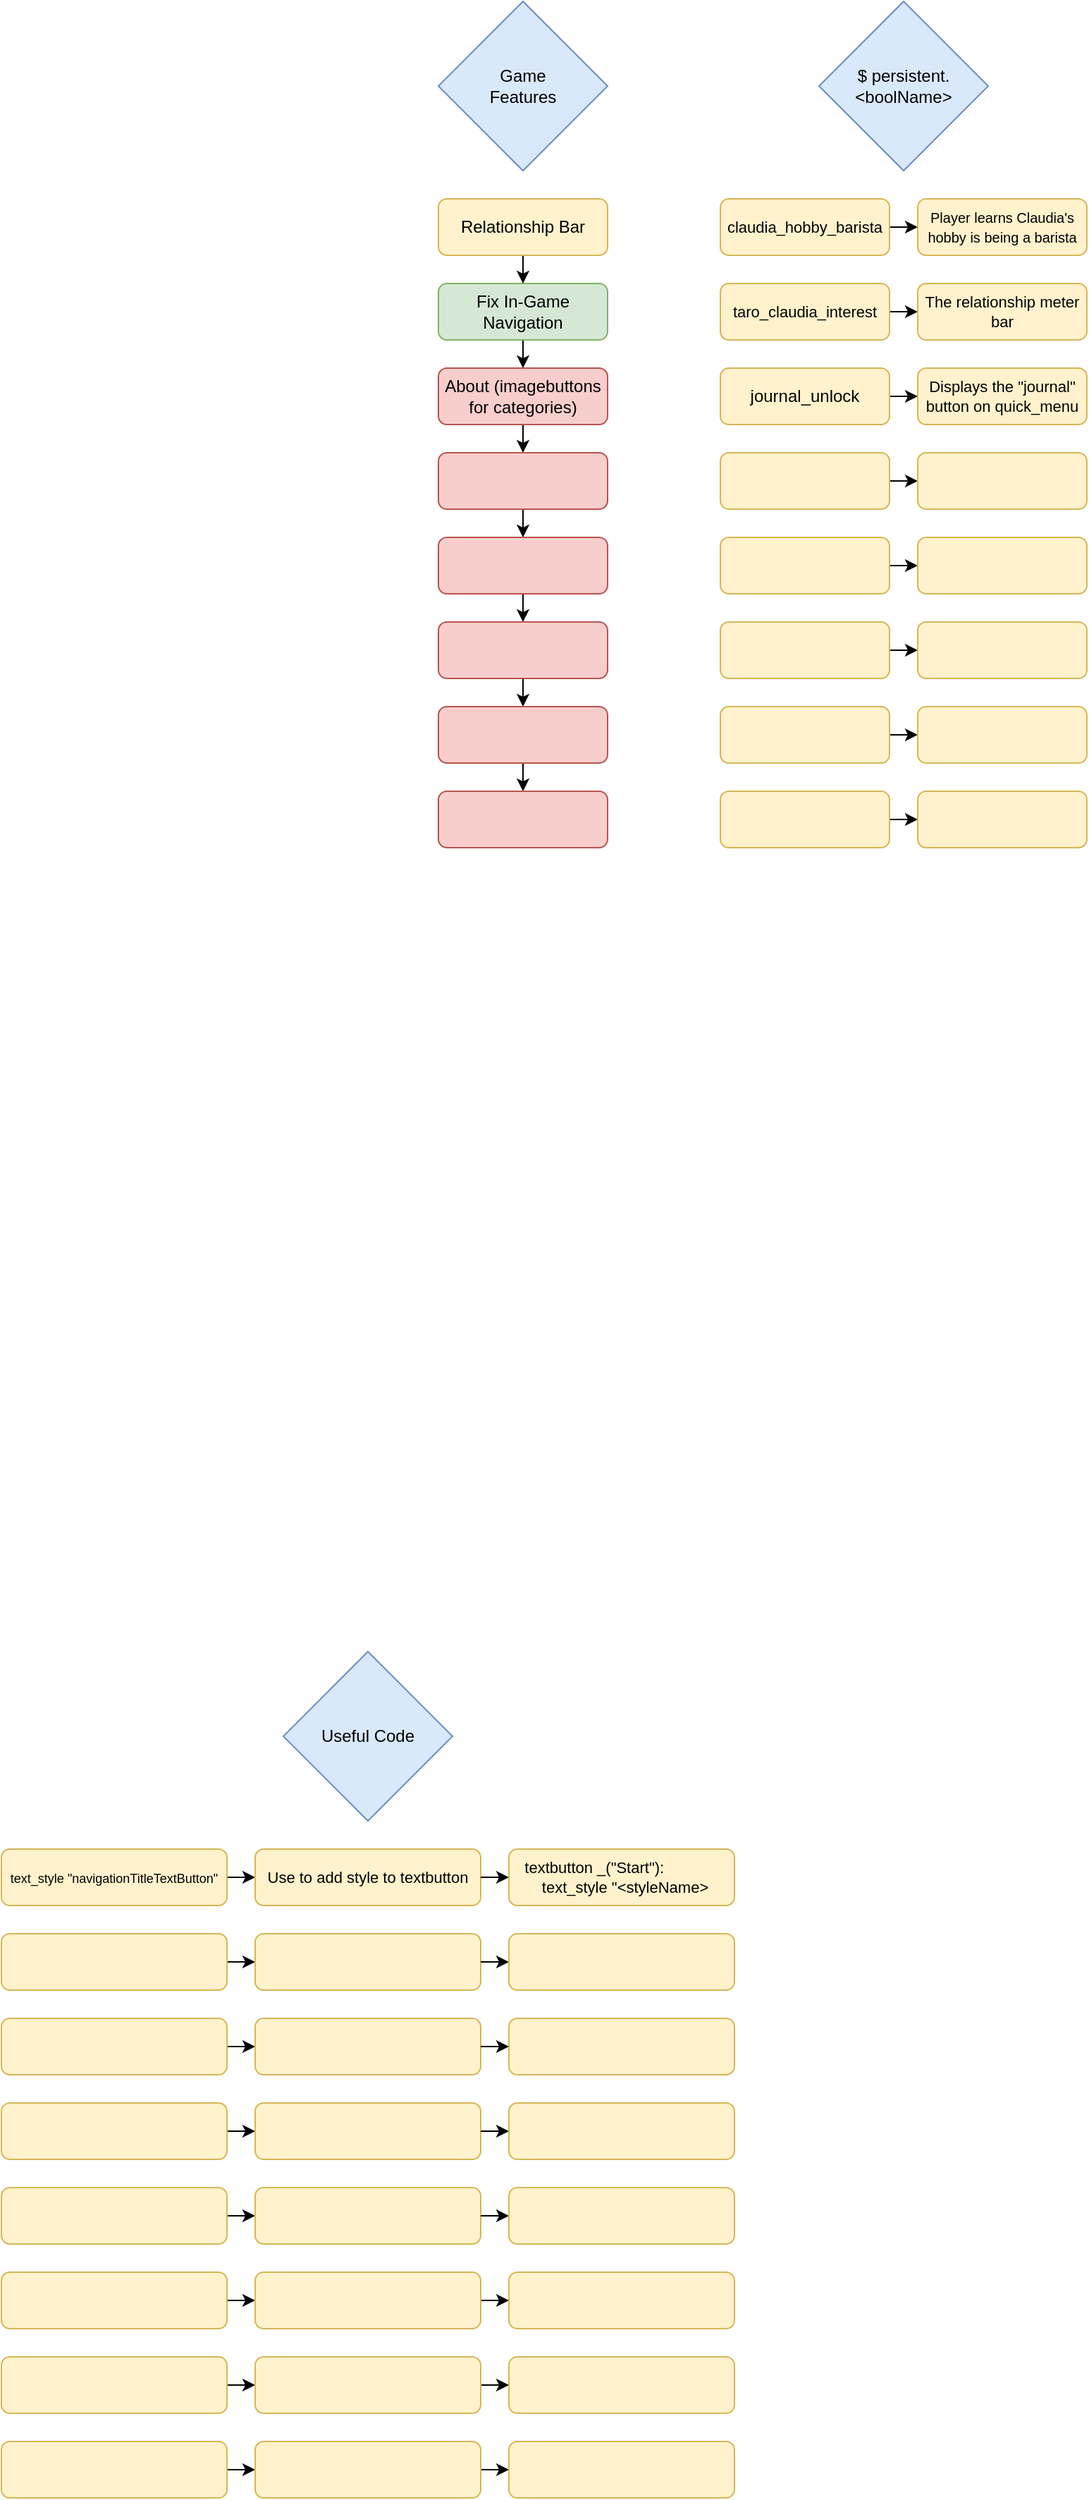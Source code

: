 <mxfile version="26.0.16">
  <diagram id="C5RBs43oDa-KdzZeNtuy" name="Page-1">
    <mxGraphModel dx="1292" dy="974" grid="1" gridSize="10" guides="1" tooltips="1" connect="1" arrows="1" fold="1" page="1" pageScale="1" pageWidth="827" pageHeight="1169" math="0" shadow="0">
      <root>
        <mxCell id="WIyWlLk6GJQsqaUBKTNV-0" />
        <mxCell id="WIyWlLk6GJQsqaUBKTNV-1" parent="WIyWlLk6GJQsqaUBKTNV-0" />
        <mxCell id="qPkh0qgwiF3IgRSEAGfw-17" value="Game&lt;br&gt;Features" style="rhombus;whiteSpace=wrap;html=1;fillColor=#dae8fc;strokeColor=#6c8ebf;" parent="WIyWlLk6GJQsqaUBKTNV-1" vertex="1">
          <mxGeometry x="330" y="20" width="120" height="120" as="geometry" />
        </mxCell>
        <mxCell id="qPkh0qgwiF3IgRSEAGfw-18" style="edgeStyle=orthogonalEdgeStyle;rounded=0;orthogonalLoop=1;jettySize=auto;html=1;exitX=0.5;exitY=1;exitDx=0;exitDy=0;entryX=0.5;entryY=0;entryDx=0;entryDy=0;" parent="WIyWlLk6GJQsqaUBKTNV-1" source="qPkh0qgwiF3IgRSEAGfw-19" target="qPkh0qgwiF3IgRSEAGfw-25" edge="1">
          <mxGeometry relative="1" as="geometry" />
        </mxCell>
        <mxCell id="qPkh0qgwiF3IgRSEAGfw-19" value="About (imagebuttons for categories)" style="rounded=1;whiteSpace=wrap;html=1;fontSize=12;glass=0;strokeWidth=1;shadow=0;fillColor=#f8cecc;strokeColor=#b85450;" parent="WIyWlLk6GJQsqaUBKTNV-1" vertex="1">
          <mxGeometry x="330" y="280" width="120" height="40" as="geometry" />
        </mxCell>
        <mxCell id="qPkh0qgwiF3IgRSEAGfw-20" style="edgeStyle=orthogonalEdgeStyle;rounded=0;orthogonalLoop=1;jettySize=auto;html=1;exitX=0.5;exitY=1;exitDx=0;exitDy=0;entryX=0.5;entryY=0;entryDx=0;entryDy=0;" parent="WIyWlLk6GJQsqaUBKTNV-1" source="qPkh0qgwiF3IgRSEAGfw-21" target="qPkh0qgwiF3IgRSEAGfw-19" edge="1">
          <mxGeometry relative="1" as="geometry" />
        </mxCell>
        <mxCell id="qPkh0qgwiF3IgRSEAGfw-21" value="Fix In-Game Navigation" style="rounded=1;whiteSpace=wrap;html=1;fontSize=12;glass=0;strokeWidth=1;shadow=0;fillColor=#d5e8d4;strokeColor=#82b366;" parent="WIyWlLk6GJQsqaUBKTNV-1" vertex="1">
          <mxGeometry x="330" y="220" width="120" height="40" as="geometry" />
        </mxCell>
        <mxCell id="qPkh0qgwiF3IgRSEAGfw-22" style="edgeStyle=orthogonalEdgeStyle;rounded=0;orthogonalLoop=1;jettySize=auto;html=1;exitX=0.5;exitY=1;exitDx=0;exitDy=0;entryX=0.5;entryY=0;entryDx=0;entryDy=0;" parent="WIyWlLk6GJQsqaUBKTNV-1" source="qPkh0qgwiF3IgRSEAGfw-23" target="qPkh0qgwiF3IgRSEAGfw-21" edge="1">
          <mxGeometry relative="1" as="geometry" />
        </mxCell>
        <mxCell id="qPkh0qgwiF3IgRSEAGfw-23" value="Relationship Bar" style="rounded=1;whiteSpace=wrap;html=1;fontSize=12;glass=0;strokeWidth=1;shadow=0;fillColor=#fff2cc;strokeColor=#d6b656;" parent="WIyWlLk6GJQsqaUBKTNV-1" vertex="1">
          <mxGeometry x="330" y="160" width="120" height="40" as="geometry" />
        </mxCell>
        <mxCell id="qPkh0qgwiF3IgRSEAGfw-24" style="edgeStyle=orthogonalEdgeStyle;rounded=0;orthogonalLoop=1;jettySize=auto;html=1;exitX=0.5;exitY=1;exitDx=0;exitDy=0;entryX=0.5;entryY=0;entryDx=0;entryDy=0;" parent="WIyWlLk6GJQsqaUBKTNV-1" source="qPkh0qgwiF3IgRSEAGfw-25" target="qPkh0qgwiF3IgRSEAGfw-27" edge="1">
          <mxGeometry relative="1" as="geometry" />
        </mxCell>
        <mxCell id="qPkh0qgwiF3IgRSEAGfw-25" value="" style="rounded=1;whiteSpace=wrap;html=1;fontSize=12;glass=0;strokeWidth=1;shadow=0;fillColor=#f8cecc;strokeColor=#b85450;" parent="WIyWlLk6GJQsqaUBKTNV-1" vertex="1">
          <mxGeometry x="330" y="340" width="120" height="40" as="geometry" />
        </mxCell>
        <mxCell id="qPkh0qgwiF3IgRSEAGfw-26" style="edgeStyle=orthogonalEdgeStyle;rounded=0;orthogonalLoop=1;jettySize=auto;html=1;exitX=0.5;exitY=1;exitDx=0;exitDy=0;entryX=0.5;entryY=0;entryDx=0;entryDy=0;" parent="WIyWlLk6GJQsqaUBKTNV-1" source="qPkh0qgwiF3IgRSEAGfw-27" target="qPkh0qgwiF3IgRSEAGfw-29" edge="1">
          <mxGeometry relative="1" as="geometry" />
        </mxCell>
        <mxCell id="qPkh0qgwiF3IgRSEAGfw-27" value="" style="rounded=1;whiteSpace=wrap;html=1;fontSize=12;glass=0;strokeWidth=1;shadow=0;fillColor=#f8cecc;strokeColor=#b85450;" parent="WIyWlLk6GJQsqaUBKTNV-1" vertex="1">
          <mxGeometry x="330" y="400" width="120" height="40" as="geometry" />
        </mxCell>
        <mxCell id="qPkh0qgwiF3IgRSEAGfw-28" style="edgeStyle=orthogonalEdgeStyle;rounded=0;orthogonalLoop=1;jettySize=auto;html=1;exitX=0.5;exitY=1;exitDx=0;exitDy=0;entryX=0.5;entryY=0;entryDx=0;entryDy=0;" parent="WIyWlLk6GJQsqaUBKTNV-1" source="qPkh0qgwiF3IgRSEAGfw-29" target="qPkh0qgwiF3IgRSEAGfw-31" edge="1">
          <mxGeometry relative="1" as="geometry" />
        </mxCell>
        <mxCell id="qPkh0qgwiF3IgRSEAGfw-29" value="" style="rounded=1;whiteSpace=wrap;html=1;fontSize=12;glass=0;strokeWidth=1;shadow=0;fillColor=#f8cecc;strokeColor=#b85450;" parent="WIyWlLk6GJQsqaUBKTNV-1" vertex="1">
          <mxGeometry x="330" y="460" width="120" height="40" as="geometry" />
        </mxCell>
        <mxCell id="qPkh0qgwiF3IgRSEAGfw-30" style="edgeStyle=orthogonalEdgeStyle;rounded=0;orthogonalLoop=1;jettySize=auto;html=1;exitX=0.5;exitY=1;exitDx=0;exitDy=0;entryX=0.5;entryY=0;entryDx=0;entryDy=0;" parent="WIyWlLk6GJQsqaUBKTNV-1" source="qPkh0qgwiF3IgRSEAGfw-31" target="qPkh0qgwiF3IgRSEAGfw-32" edge="1">
          <mxGeometry relative="1" as="geometry" />
        </mxCell>
        <mxCell id="qPkh0qgwiF3IgRSEAGfw-31" value="" style="rounded=1;whiteSpace=wrap;html=1;fontSize=12;glass=0;strokeWidth=1;shadow=0;fillColor=#f8cecc;strokeColor=#b85450;" parent="WIyWlLk6GJQsqaUBKTNV-1" vertex="1">
          <mxGeometry x="330" y="520" width="120" height="40" as="geometry" />
        </mxCell>
        <mxCell id="qPkh0qgwiF3IgRSEAGfw-32" value="" style="rounded=1;whiteSpace=wrap;html=1;fontSize=12;glass=0;strokeWidth=1;shadow=0;fillColor=#f8cecc;strokeColor=#b85450;" parent="WIyWlLk6GJQsqaUBKTNV-1" vertex="1">
          <mxGeometry x="330" y="580" width="120" height="40" as="geometry" />
        </mxCell>
        <mxCell id="qPkh0qgwiF3IgRSEAGfw-35" value="$ persistent.&amp;lt;boolName&amp;gt;" style="rhombus;whiteSpace=wrap;html=1;fillColor=#dae8fc;strokeColor=#6c8ebf;" parent="WIyWlLk6GJQsqaUBKTNV-1" vertex="1">
          <mxGeometry x="600" y="20" width="120" height="120" as="geometry" />
        </mxCell>
        <mxCell id="qPkh0qgwiF3IgRSEAGfw-68" style="edgeStyle=orthogonalEdgeStyle;rounded=0;orthogonalLoop=1;jettySize=auto;html=1;exitX=1;exitY=0.5;exitDx=0;exitDy=0;" parent="WIyWlLk6GJQsqaUBKTNV-1" source="qPkh0qgwiF3IgRSEAGfw-37" target="qPkh0qgwiF3IgRSEAGfw-52" edge="1">
          <mxGeometry relative="1" as="geometry" />
        </mxCell>
        <mxCell id="qPkh0qgwiF3IgRSEAGfw-37" value="journal_unlock" style="rounded=1;whiteSpace=wrap;html=1;fontSize=12;glass=0;strokeWidth=1;shadow=0;fillColor=#fff2cc;strokeColor=#d6b656;" parent="WIyWlLk6GJQsqaUBKTNV-1" vertex="1">
          <mxGeometry x="530" y="280" width="120" height="40" as="geometry" />
        </mxCell>
        <mxCell id="qPkh0qgwiF3IgRSEAGfw-61" style="edgeStyle=orthogonalEdgeStyle;rounded=0;orthogonalLoop=1;jettySize=auto;html=1;exitX=1;exitY=0.5;exitDx=0;exitDy=0;entryX=0;entryY=0.5;entryDx=0;entryDy=0;" parent="WIyWlLk6GJQsqaUBKTNV-1" source="qPkh0qgwiF3IgRSEAGfw-39" target="qPkh0qgwiF3IgRSEAGfw-53" edge="1">
          <mxGeometry relative="1" as="geometry" />
        </mxCell>
        <mxCell id="qPkh0qgwiF3IgRSEAGfw-39" value="taro_claudia_interest" style="rounded=1;whiteSpace=wrap;html=1;fontSize=11;glass=0;strokeWidth=1;shadow=0;fillColor=#fff2cc;strokeColor=#d6b656;" parent="WIyWlLk6GJQsqaUBKTNV-1" vertex="1">
          <mxGeometry x="530" y="220" width="120" height="40" as="geometry" />
        </mxCell>
        <mxCell id="qPkh0qgwiF3IgRSEAGfw-60" style="edgeStyle=orthogonalEdgeStyle;rounded=0;orthogonalLoop=1;jettySize=auto;html=1;exitX=1;exitY=0.5;exitDx=0;exitDy=0;entryX=0;entryY=0.5;entryDx=0;entryDy=0;" parent="WIyWlLk6GJQsqaUBKTNV-1" source="qPkh0qgwiF3IgRSEAGfw-41" target="qPkh0qgwiF3IgRSEAGfw-54" edge="1">
          <mxGeometry relative="1" as="geometry" />
        </mxCell>
        <mxCell id="qPkh0qgwiF3IgRSEAGfw-41" value="claudia_hobby_barista" style="rounded=1;whiteSpace=wrap;html=1;fontSize=11;glass=0;strokeWidth=1;shadow=0;fillColor=#fff2cc;strokeColor=#d6b656;" parent="WIyWlLk6GJQsqaUBKTNV-1" vertex="1">
          <mxGeometry x="530" y="160" width="120" height="40" as="geometry" />
        </mxCell>
        <mxCell id="qPkh0qgwiF3IgRSEAGfw-63" style="edgeStyle=orthogonalEdgeStyle;rounded=0;orthogonalLoop=1;jettySize=auto;html=1;exitX=1;exitY=0.5;exitDx=0;exitDy=0;entryX=0;entryY=0.5;entryDx=0;entryDy=0;" parent="WIyWlLk6GJQsqaUBKTNV-1" source="qPkh0qgwiF3IgRSEAGfw-43" target="qPkh0qgwiF3IgRSEAGfw-55" edge="1">
          <mxGeometry relative="1" as="geometry" />
        </mxCell>
        <mxCell id="qPkh0qgwiF3IgRSEAGfw-43" value="" style="rounded=1;whiteSpace=wrap;html=1;fontSize=12;glass=0;strokeWidth=1;shadow=0;fillColor=#fff2cc;strokeColor=#d6b656;" parent="WIyWlLk6GJQsqaUBKTNV-1" vertex="1">
          <mxGeometry x="530" y="340" width="120" height="40" as="geometry" />
        </mxCell>
        <mxCell id="qPkh0qgwiF3IgRSEAGfw-64" style="edgeStyle=orthogonalEdgeStyle;rounded=0;orthogonalLoop=1;jettySize=auto;html=1;exitX=1;exitY=0.5;exitDx=0;exitDy=0;entryX=0;entryY=0.5;entryDx=0;entryDy=0;" parent="WIyWlLk6GJQsqaUBKTNV-1" source="qPkh0qgwiF3IgRSEAGfw-45" target="qPkh0qgwiF3IgRSEAGfw-56" edge="1">
          <mxGeometry relative="1" as="geometry" />
        </mxCell>
        <mxCell id="qPkh0qgwiF3IgRSEAGfw-45" value="" style="rounded=1;whiteSpace=wrap;html=1;fontSize=12;glass=0;strokeWidth=1;shadow=0;fillColor=#fff2cc;strokeColor=#d6b656;" parent="WIyWlLk6GJQsqaUBKTNV-1" vertex="1">
          <mxGeometry x="530" y="400" width="120" height="40" as="geometry" />
        </mxCell>
        <mxCell id="qPkh0qgwiF3IgRSEAGfw-65" style="edgeStyle=orthogonalEdgeStyle;rounded=0;orthogonalLoop=1;jettySize=auto;html=1;exitX=1;exitY=0.5;exitDx=0;exitDy=0;entryX=0;entryY=0.5;entryDx=0;entryDy=0;" parent="WIyWlLk6GJQsqaUBKTNV-1" source="qPkh0qgwiF3IgRSEAGfw-47" target="qPkh0qgwiF3IgRSEAGfw-57" edge="1">
          <mxGeometry relative="1" as="geometry" />
        </mxCell>
        <mxCell id="qPkh0qgwiF3IgRSEAGfw-47" value="" style="rounded=1;whiteSpace=wrap;html=1;fontSize=12;glass=0;strokeWidth=1;shadow=0;fillColor=#fff2cc;strokeColor=#d6b656;" parent="WIyWlLk6GJQsqaUBKTNV-1" vertex="1">
          <mxGeometry x="530" y="460" width="120" height="40" as="geometry" />
        </mxCell>
        <mxCell id="qPkh0qgwiF3IgRSEAGfw-66" style="edgeStyle=orthogonalEdgeStyle;rounded=0;orthogonalLoop=1;jettySize=auto;html=1;exitX=1;exitY=0.5;exitDx=0;exitDy=0;entryX=0;entryY=0.5;entryDx=0;entryDy=0;" parent="WIyWlLk6GJQsqaUBKTNV-1" source="qPkh0qgwiF3IgRSEAGfw-49" target="qPkh0qgwiF3IgRSEAGfw-58" edge="1">
          <mxGeometry relative="1" as="geometry" />
        </mxCell>
        <mxCell id="qPkh0qgwiF3IgRSEAGfw-49" value="" style="rounded=1;whiteSpace=wrap;html=1;fontSize=12;glass=0;strokeWidth=1;shadow=0;fillColor=#fff2cc;strokeColor=#d6b656;" parent="WIyWlLk6GJQsqaUBKTNV-1" vertex="1">
          <mxGeometry x="530" y="520" width="120" height="40" as="geometry" />
        </mxCell>
        <mxCell id="qPkh0qgwiF3IgRSEAGfw-67" style="edgeStyle=orthogonalEdgeStyle;rounded=0;orthogonalLoop=1;jettySize=auto;html=1;exitX=1;exitY=0.5;exitDx=0;exitDy=0;entryX=0;entryY=0.5;entryDx=0;entryDy=0;" parent="WIyWlLk6GJQsqaUBKTNV-1" source="qPkh0qgwiF3IgRSEAGfw-50" target="qPkh0qgwiF3IgRSEAGfw-59" edge="1">
          <mxGeometry relative="1" as="geometry" />
        </mxCell>
        <mxCell id="qPkh0qgwiF3IgRSEAGfw-50" value="" style="rounded=1;whiteSpace=wrap;html=1;fontSize=12;glass=0;strokeWidth=1;shadow=0;fillColor=#fff2cc;strokeColor=#d6b656;" parent="WIyWlLk6GJQsqaUBKTNV-1" vertex="1">
          <mxGeometry x="530" y="580" width="120" height="40" as="geometry" />
        </mxCell>
        <mxCell id="qPkh0qgwiF3IgRSEAGfw-52" value="Displays the &quot;journal&quot; button on quick_menu" style="rounded=1;whiteSpace=wrap;html=1;fontSize=11;glass=0;strokeWidth=1;shadow=0;fillColor=#fff2cc;strokeColor=#d6b656;" parent="WIyWlLk6GJQsqaUBKTNV-1" vertex="1">
          <mxGeometry x="670" y="280" width="120" height="40" as="geometry" />
        </mxCell>
        <mxCell id="qPkh0qgwiF3IgRSEAGfw-53" value="The relationship meter bar" style="rounded=1;whiteSpace=wrap;html=1;fontSize=11;glass=0;strokeWidth=1;shadow=0;fillColor=#fff2cc;strokeColor=#d6b656;" parent="WIyWlLk6GJQsqaUBKTNV-1" vertex="1">
          <mxGeometry x="670" y="220" width="120" height="40" as="geometry" />
        </mxCell>
        <mxCell id="qPkh0qgwiF3IgRSEAGfw-54" value="&lt;font style=&quot;font-size: 10px;&quot;&gt;Player learns Claudia&#39;s hobby is being a barista&lt;/font&gt;" style="rounded=1;whiteSpace=wrap;html=1;fontSize=11;glass=0;strokeWidth=1;shadow=0;fillColor=#fff2cc;strokeColor=#d6b656;" parent="WIyWlLk6GJQsqaUBKTNV-1" vertex="1">
          <mxGeometry x="670" y="160" width="120" height="40" as="geometry" />
        </mxCell>
        <mxCell id="qPkh0qgwiF3IgRSEAGfw-55" value="" style="rounded=1;whiteSpace=wrap;html=1;fontSize=12;glass=0;strokeWidth=1;shadow=0;fillColor=#fff2cc;strokeColor=#d6b656;" parent="WIyWlLk6GJQsqaUBKTNV-1" vertex="1">
          <mxGeometry x="670" y="340" width="120" height="40" as="geometry" />
        </mxCell>
        <mxCell id="qPkh0qgwiF3IgRSEAGfw-56" value="" style="rounded=1;whiteSpace=wrap;html=1;fontSize=12;glass=0;strokeWidth=1;shadow=0;fillColor=#fff2cc;strokeColor=#d6b656;" parent="WIyWlLk6GJQsqaUBKTNV-1" vertex="1">
          <mxGeometry x="670" y="400" width="120" height="40" as="geometry" />
        </mxCell>
        <mxCell id="qPkh0qgwiF3IgRSEAGfw-57" value="" style="rounded=1;whiteSpace=wrap;html=1;fontSize=12;glass=0;strokeWidth=1;shadow=0;fillColor=#fff2cc;strokeColor=#d6b656;" parent="WIyWlLk6GJQsqaUBKTNV-1" vertex="1">
          <mxGeometry x="670" y="460" width="120" height="40" as="geometry" />
        </mxCell>
        <mxCell id="qPkh0qgwiF3IgRSEAGfw-58" value="" style="rounded=1;whiteSpace=wrap;html=1;fontSize=12;glass=0;strokeWidth=1;shadow=0;fillColor=#fff2cc;strokeColor=#d6b656;" parent="WIyWlLk6GJQsqaUBKTNV-1" vertex="1">
          <mxGeometry x="670" y="520" width="120" height="40" as="geometry" />
        </mxCell>
        <mxCell id="qPkh0qgwiF3IgRSEAGfw-59" value="" style="rounded=1;whiteSpace=wrap;html=1;fontSize=12;glass=0;strokeWidth=1;shadow=0;fillColor=#fff2cc;strokeColor=#d6b656;" parent="WIyWlLk6GJQsqaUBKTNV-1" vertex="1">
          <mxGeometry x="670" y="580" width="120" height="40" as="geometry" />
        </mxCell>
        <mxCell id="qPkh0qgwiF3IgRSEAGfw-69" value="Useful Code" style="rhombus;whiteSpace=wrap;html=1;fillColor=#dae8fc;strokeColor=#6c8ebf;" parent="WIyWlLk6GJQsqaUBKTNV-1" vertex="1">
          <mxGeometry x="220" y="1190" width="120" height="120" as="geometry" />
        </mxCell>
        <mxCell id="qPkh0qgwiF3IgRSEAGfw-70" style="edgeStyle=orthogonalEdgeStyle;rounded=0;orthogonalLoop=1;jettySize=auto;html=1;exitX=1;exitY=0.5;exitDx=0;exitDy=0;" parent="WIyWlLk6GJQsqaUBKTNV-1" source="qPkh0qgwiF3IgRSEAGfw-71" target="qPkh0qgwiF3IgRSEAGfw-86" edge="1">
          <mxGeometry relative="1" as="geometry" />
        </mxCell>
        <mxCell id="qPkh0qgwiF3IgRSEAGfw-71" value="" style="rounded=1;whiteSpace=wrap;html=1;fontSize=12;glass=0;strokeWidth=1;shadow=0;fillColor=#fff2cc;strokeColor=#d6b656;" parent="WIyWlLk6GJQsqaUBKTNV-1" vertex="1">
          <mxGeometry x="20" y="1450" width="160" height="40" as="geometry" />
        </mxCell>
        <mxCell id="qPkh0qgwiF3IgRSEAGfw-72" style="edgeStyle=orthogonalEdgeStyle;rounded=0;orthogonalLoop=1;jettySize=auto;html=1;exitX=1;exitY=0.5;exitDx=0;exitDy=0;entryX=0;entryY=0.5;entryDx=0;entryDy=0;" parent="WIyWlLk6GJQsqaUBKTNV-1" source="qPkh0qgwiF3IgRSEAGfw-73" target="qPkh0qgwiF3IgRSEAGfw-87" edge="1">
          <mxGeometry relative="1" as="geometry" />
        </mxCell>
        <mxCell id="qPkh0qgwiF3IgRSEAGfw-73" value="" style="rounded=1;whiteSpace=wrap;html=1;fontSize=11;glass=0;strokeWidth=1;shadow=0;fillColor=#fff2cc;strokeColor=#d6b656;" parent="WIyWlLk6GJQsqaUBKTNV-1" vertex="1">
          <mxGeometry x="20" y="1390" width="160" height="40" as="geometry" />
        </mxCell>
        <mxCell id="qPkh0qgwiF3IgRSEAGfw-74" style="edgeStyle=orthogonalEdgeStyle;rounded=0;orthogonalLoop=1;jettySize=auto;html=1;exitX=1;exitY=0.5;exitDx=0;exitDy=0;entryX=0;entryY=0.5;entryDx=0;entryDy=0;" parent="WIyWlLk6GJQsqaUBKTNV-1" source="qPkh0qgwiF3IgRSEAGfw-75" target="qPkh0qgwiF3IgRSEAGfw-88" edge="1">
          <mxGeometry relative="1" as="geometry" />
        </mxCell>
        <mxCell id="qPkh0qgwiF3IgRSEAGfw-75" value="&lt;font style=&quot;font-size: 9px;&quot;&gt;text_style &quot;navigationTitleTextButton&quot;&lt;/font&gt;" style="rounded=1;whiteSpace=wrap;html=1;fontSize=11;glass=0;strokeWidth=1;shadow=0;fillColor=#fff2cc;strokeColor=#d6b656;" parent="WIyWlLk6GJQsqaUBKTNV-1" vertex="1">
          <mxGeometry x="20" y="1330" width="160" height="40" as="geometry" />
        </mxCell>
        <mxCell id="qPkh0qgwiF3IgRSEAGfw-76" style="edgeStyle=orthogonalEdgeStyle;rounded=0;orthogonalLoop=1;jettySize=auto;html=1;exitX=1;exitY=0.5;exitDx=0;exitDy=0;entryX=0;entryY=0.5;entryDx=0;entryDy=0;" parent="WIyWlLk6GJQsqaUBKTNV-1" source="qPkh0qgwiF3IgRSEAGfw-77" target="qPkh0qgwiF3IgRSEAGfw-89" edge="1">
          <mxGeometry relative="1" as="geometry" />
        </mxCell>
        <mxCell id="qPkh0qgwiF3IgRSEAGfw-77" value="" style="rounded=1;whiteSpace=wrap;html=1;fontSize=12;glass=0;strokeWidth=1;shadow=0;fillColor=#fff2cc;strokeColor=#d6b656;" parent="WIyWlLk6GJQsqaUBKTNV-1" vertex="1">
          <mxGeometry x="20" y="1510" width="160" height="40" as="geometry" />
        </mxCell>
        <mxCell id="qPkh0qgwiF3IgRSEAGfw-78" style="edgeStyle=orthogonalEdgeStyle;rounded=0;orthogonalLoop=1;jettySize=auto;html=1;exitX=1;exitY=0.5;exitDx=0;exitDy=0;entryX=0;entryY=0.5;entryDx=0;entryDy=0;" parent="WIyWlLk6GJQsqaUBKTNV-1" source="qPkh0qgwiF3IgRSEAGfw-79" target="qPkh0qgwiF3IgRSEAGfw-90" edge="1">
          <mxGeometry relative="1" as="geometry" />
        </mxCell>
        <mxCell id="qPkh0qgwiF3IgRSEAGfw-79" value="" style="rounded=1;whiteSpace=wrap;html=1;fontSize=12;glass=0;strokeWidth=1;shadow=0;fillColor=#fff2cc;strokeColor=#d6b656;" parent="WIyWlLk6GJQsqaUBKTNV-1" vertex="1">
          <mxGeometry x="20" y="1570" width="160" height="40" as="geometry" />
        </mxCell>
        <mxCell id="qPkh0qgwiF3IgRSEAGfw-80" style="edgeStyle=orthogonalEdgeStyle;rounded=0;orthogonalLoop=1;jettySize=auto;html=1;exitX=1;exitY=0.5;exitDx=0;exitDy=0;entryX=0;entryY=0.5;entryDx=0;entryDy=0;" parent="WIyWlLk6GJQsqaUBKTNV-1" source="qPkh0qgwiF3IgRSEAGfw-81" target="qPkh0qgwiF3IgRSEAGfw-91" edge="1">
          <mxGeometry relative="1" as="geometry" />
        </mxCell>
        <mxCell id="qPkh0qgwiF3IgRSEAGfw-81" value="" style="rounded=1;whiteSpace=wrap;html=1;fontSize=12;glass=0;strokeWidth=1;shadow=0;fillColor=#fff2cc;strokeColor=#d6b656;" parent="WIyWlLk6GJQsqaUBKTNV-1" vertex="1">
          <mxGeometry x="20" y="1630" width="160" height="40" as="geometry" />
        </mxCell>
        <mxCell id="qPkh0qgwiF3IgRSEAGfw-82" style="edgeStyle=orthogonalEdgeStyle;rounded=0;orthogonalLoop=1;jettySize=auto;html=1;exitX=1;exitY=0.5;exitDx=0;exitDy=0;entryX=0;entryY=0.5;entryDx=0;entryDy=0;" parent="WIyWlLk6GJQsqaUBKTNV-1" source="qPkh0qgwiF3IgRSEAGfw-83" target="qPkh0qgwiF3IgRSEAGfw-92" edge="1">
          <mxGeometry relative="1" as="geometry" />
        </mxCell>
        <mxCell id="qPkh0qgwiF3IgRSEAGfw-83" value="" style="rounded=1;whiteSpace=wrap;html=1;fontSize=12;glass=0;strokeWidth=1;shadow=0;fillColor=#fff2cc;strokeColor=#d6b656;" parent="WIyWlLk6GJQsqaUBKTNV-1" vertex="1">
          <mxGeometry x="20" y="1690" width="160" height="40" as="geometry" />
        </mxCell>
        <mxCell id="qPkh0qgwiF3IgRSEAGfw-84" style="edgeStyle=orthogonalEdgeStyle;rounded=0;orthogonalLoop=1;jettySize=auto;html=1;exitX=1;exitY=0.5;exitDx=0;exitDy=0;entryX=0;entryY=0.5;entryDx=0;entryDy=0;" parent="WIyWlLk6GJQsqaUBKTNV-1" source="qPkh0qgwiF3IgRSEAGfw-85" target="qPkh0qgwiF3IgRSEAGfw-93" edge="1">
          <mxGeometry relative="1" as="geometry" />
        </mxCell>
        <mxCell id="qPkh0qgwiF3IgRSEAGfw-85" value="" style="rounded=1;whiteSpace=wrap;html=1;fontSize=12;glass=0;strokeWidth=1;shadow=0;fillColor=#fff2cc;strokeColor=#d6b656;" parent="WIyWlLk6GJQsqaUBKTNV-1" vertex="1">
          <mxGeometry x="20" y="1750" width="160" height="40" as="geometry" />
        </mxCell>
        <mxCell id="qPkh0qgwiF3IgRSEAGfw-86" value="" style="rounded=1;whiteSpace=wrap;html=1;fontSize=12;glass=0;strokeWidth=1;shadow=0;fillColor=#fff2cc;strokeColor=#d6b656;" parent="WIyWlLk6GJQsqaUBKTNV-1" vertex="1">
          <mxGeometry x="200" y="1450" width="160" height="40" as="geometry" />
        </mxCell>
        <mxCell id="qPkh0qgwiF3IgRSEAGfw-87" value="" style="rounded=1;whiteSpace=wrap;html=1;fontSize=11;glass=0;strokeWidth=1;shadow=0;fillColor=#fff2cc;strokeColor=#d6b656;" parent="WIyWlLk6GJQsqaUBKTNV-1" vertex="1">
          <mxGeometry x="200" y="1390" width="160" height="40" as="geometry" />
        </mxCell>
        <mxCell id="qPkh0qgwiF3IgRSEAGfw-88" value="Use to add style to textbutton" style="rounded=1;whiteSpace=wrap;html=1;fontSize=11;glass=0;strokeWidth=1;shadow=0;fillColor=#fff2cc;strokeColor=#d6b656;" parent="WIyWlLk6GJQsqaUBKTNV-1" vertex="1">
          <mxGeometry x="200" y="1330" width="160" height="40" as="geometry" />
        </mxCell>
        <mxCell id="qPkh0qgwiF3IgRSEAGfw-89" value="" style="rounded=1;whiteSpace=wrap;html=1;fontSize=12;glass=0;strokeWidth=1;shadow=0;fillColor=#fff2cc;strokeColor=#d6b656;" parent="WIyWlLk6GJQsqaUBKTNV-1" vertex="1">
          <mxGeometry x="200" y="1510" width="160" height="40" as="geometry" />
        </mxCell>
        <mxCell id="qPkh0qgwiF3IgRSEAGfw-90" value="" style="rounded=1;whiteSpace=wrap;html=1;fontSize=12;glass=0;strokeWidth=1;shadow=0;fillColor=#fff2cc;strokeColor=#d6b656;" parent="WIyWlLk6GJQsqaUBKTNV-1" vertex="1">
          <mxGeometry x="200" y="1570" width="160" height="40" as="geometry" />
        </mxCell>
        <mxCell id="qPkh0qgwiF3IgRSEAGfw-111" value="" style="edgeStyle=orthogonalEdgeStyle;rounded=0;orthogonalLoop=1;jettySize=auto;html=1;" parent="WIyWlLk6GJQsqaUBKTNV-1" source="qPkh0qgwiF3IgRSEAGfw-91" target="qPkh0qgwiF3IgRSEAGfw-107" edge="1">
          <mxGeometry relative="1" as="geometry" />
        </mxCell>
        <mxCell id="qPkh0qgwiF3IgRSEAGfw-91" value="" style="rounded=1;whiteSpace=wrap;html=1;fontSize=12;glass=0;strokeWidth=1;shadow=0;fillColor=#fff2cc;strokeColor=#d6b656;" parent="WIyWlLk6GJQsqaUBKTNV-1" vertex="1">
          <mxGeometry x="200" y="1630" width="160" height="40" as="geometry" />
        </mxCell>
        <mxCell id="qPkh0qgwiF3IgRSEAGfw-112" value="" style="edgeStyle=orthogonalEdgeStyle;rounded=0;orthogonalLoop=1;jettySize=auto;html=1;" parent="WIyWlLk6GJQsqaUBKTNV-1" source="qPkh0qgwiF3IgRSEAGfw-92" target="qPkh0qgwiF3IgRSEAGfw-108" edge="1">
          <mxGeometry relative="1" as="geometry" />
        </mxCell>
        <mxCell id="qPkh0qgwiF3IgRSEAGfw-92" value="" style="rounded=1;whiteSpace=wrap;html=1;fontSize=12;glass=0;strokeWidth=1;shadow=0;fillColor=#fff2cc;strokeColor=#d6b656;" parent="WIyWlLk6GJQsqaUBKTNV-1" vertex="1">
          <mxGeometry x="200" y="1690" width="160" height="40" as="geometry" />
        </mxCell>
        <mxCell id="qPkh0qgwiF3IgRSEAGfw-113" value="" style="edgeStyle=orthogonalEdgeStyle;rounded=0;orthogonalLoop=1;jettySize=auto;html=1;" parent="WIyWlLk6GJQsqaUBKTNV-1" source="qPkh0qgwiF3IgRSEAGfw-93" target="qPkh0qgwiF3IgRSEAGfw-109" edge="1">
          <mxGeometry relative="1" as="geometry" />
        </mxCell>
        <mxCell id="qPkh0qgwiF3IgRSEAGfw-93" value="" style="rounded=1;whiteSpace=wrap;html=1;fontSize=12;glass=0;strokeWidth=1;shadow=0;fillColor=#fff2cc;strokeColor=#d6b656;" parent="WIyWlLk6GJQsqaUBKTNV-1" vertex="1">
          <mxGeometry x="200" y="1750" width="160" height="40" as="geometry" />
        </mxCell>
        <mxCell id="qPkh0qgwiF3IgRSEAGfw-94" style="edgeStyle=orthogonalEdgeStyle;rounded=0;orthogonalLoop=1;jettySize=auto;html=1;exitX=1;exitY=0.5;exitDx=0;exitDy=0;" parent="WIyWlLk6GJQsqaUBKTNV-1" source="qPkh0qgwiF3IgRSEAGfw-86" target="qPkh0qgwiF3IgRSEAGfw-102" edge="1">
          <mxGeometry relative="1" as="geometry">
            <mxPoint x="380" y="1470" as="sourcePoint" />
          </mxGeometry>
        </mxCell>
        <mxCell id="qPkh0qgwiF3IgRSEAGfw-95" style="edgeStyle=orthogonalEdgeStyle;rounded=0;orthogonalLoop=1;jettySize=auto;html=1;exitX=1;exitY=0.5;exitDx=0;exitDy=0;entryX=0;entryY=0.5;entryDx=0;entryDy=0;" parent="WIyWlLk6GJQsqaUBKTNV-1" source="qPkh0qgwiF3IgRSEAGfw-87" target="qPkh0qgwiF3IgRSEAGfw-103" edge="1">
          <mxGeometry relative="1" as="geometry">
            <mxPoint x="380" y="1410" as="sourcePoint" />
          </mxGeometry>
        </mxCell>
        <mxCell id="qPkh0qgwiF3IgRSEAGfw-96" style="edgeStyle=orthogonalEdgeStyle;rounded=0;orthogonalLoop=1;jettySize=auto;html=1;exitX=1;exitY=0.5;exitDx=0;exitDy=0;entryX=0;entryY=0.5;entryDx=0;entryDy=0;" parent="WIyWlLk6GJQsqaUBKTNV-1" source="qPkh0qgwiF3IgRSEAGfw-88" target="qPkh0qgwiF3IgRSEAGfw-104" edge="1">
          <mxGeometry relative="1" as="geometry">
            <mxPoint x="380" y="1350" as="sourcePoint" />
            <Array as="points" />
          </mxGeometry>
        </mxCell>
        <mxCell id="qPkh0qgwiF3IgRSEAGfw-97" style="edgeStyle=orthogonalEdgeStyle;rounded=0;orthogonalLoop=1;jettySize=auto;html=1;exitX=1;exitY=0.5;exitDx=0;exitDy=0;entryX=0;entryY=0.5;entryDx=0;entryDy=0;" parent="WIyWlLk6GJQsqaUBKTNV-1" source="qPkh0qgwiF3IgRSEAGfw-89" target="qPkh0qgwiF3IgRSEAGfw-105" edge="1">
          <mxGeometry relative="1" as="geometry">
            <mxPoint x="380" y="1530" as="sourcePoint" />
          </mxGeometry>
        </mxCell>
        <mxCell id="qPkh0qgwiF3IgRSEAGfw-98" style="edgeStyle=orthogonalEdgeStyle;rounded=0;orthogonalLoop=1;jettySize=auto;html=1;exitX=1;exitY=0.5;exitDx=0;exitDy=0;entryX=0;entryY=0.5;entryDx=0;entryDy=0;" parent="WIyWlLk6GJQsqaUBKTNV-1" source="qPkh0qgwiF3IgRSEAGfw-90" target="qPkh0qgwiF3IgRSEAGfw-106" edge="1">
          <mxGeometry relative="1" as="geometry">
            <mxPoint x="380" y="1590" as="sourcePoint" />
          </mxGeometry>
        </mxCell>
        <mxCell id="qPkh0qgwiF3IgRSEAGfw-99" style="edgeStyle=orthogonalEdgeStyle;rounded=0;orthogonalLoop=1;jettySize=auto;html=1;exitX=1;exitY=0.5;exitDx=0;exitDy=0;entryX=0;entryY=0.5;entryDx=0;entryDy=0;" parent="WIyWlLk6GJQsqaUBKTNV-1" target="qPkh0qgwiF3IgRSEAGfw-107" edge="1">
          <mxGeometry relative="1" as="geometry">
            <mxPoint x="380" y="1650" as="sourcePoint" />
          </mxGeometry>
        </mxCell>
        <mxCell id="qPkh0qgwiF3IgRSEAGfw-100" style="edgeStyle=orthogonalEdgeStyle;rounded=0;orthogonalLoop=1;jettySize=auto;html=1;exitX=1;exitY=0.5;exitDx=0;exitDy=0;entryX=0;entryY=0.5;entryDx=0;entryDy=0;" parent="WIyWlLk6GJQsqaUBKTNV-1" target="qPkh0qgwiF3IgRSEAGfw-108" edge="1">
          <mxGeometry relative="1" as="geometry">
            <mxPoint x="380" y="1710" as="sourcePoint" />
          </mxGeometry>
        </mxCell>
        <mxCell id="qPkh0qgwiF3IgRSEAGfw-101" style="edgeStyle=orthogonalEdgeStyle;rounded=0;orthogonalLoop=1;jettySize=auto;html=1;exitX=1;exitY=0.5;exitDx=0;exitDy=0;entryX=0;entryY=0.5;entryDx=0;entryDy=0;" parent="WIyWlLk6GJQsqaUBKTNV-1" target="qPkh0qgwiF3IgRSEAGfw-109" edge="1">
          <mxGeometry relative="1" as="geometry">
            <mxPoint x="380" y="1770" as="sourcePoint" />
          </mxGeometry>
        </mxCell>
        <mxCell id="qPkh0qgwiF3IgRSEAGfw-102" value="" style="rounded=1;whiteSpace=wrap;html=1;fontSize=12;glass=0;strokeWidth=1;shadow=0;fillColor=#fff2cc;strokeColor=#d6b656;" parent="WIyWlLk6GJQsqaUBKTNV-1" vertex="1">
          <mxGeometry x="380" y="1450" width="160" height="40" as="geometry" />
        </mxCell>
        <mxCell id="qPkh0qgwiF3IgRSEAGfw-103" value="" style="rounded=1;whiteSpace=wrap;html=1;fontSize=11;glass=0;strokeWidth=1;shadow=0;fillColor=#fff2cc;strokeColor=#d6b656;" parent="WIyWlLk6GJQsqaUBKTNV-1" vertex="1">
          <mxGeometry x="380" y="1390" width="160" height="40" as="geometry" />
        </mxCell>
        <mxCell id="qPkh0qgwiF3IgRSEAGfw-104" value="&lt;div&gt;&amp;nbsp; &amp;nbsp;textbutton _(&quot;Start&quot;):&lt;/div&gt;&lt;div&gt;&lt;span style=&quot;background-color: transparent; color: light-dark(rgb(0, 0, 0), rgb(255, 255, 255));&quot;&gt;&amp;nbsp; &amp;nbsp; &amp;nbsp; &amp;nbsp;text_style &quot;&amp;lt;styleName&amp;gt;&lt;/span&gt;&lt;/div&gt;" style="rounded=1;whiteSpace=wrap;html=1;fontSize=11;glass=0;strokeWidth=1;shadow=0;fillColor=#fff2cc;strokeColor=#d6b656;align=left;" parent="WIyWlLk6GJQsqaUBKTNV-1" vertex="1">
          <mxGeometry x="380" y="1330" width="160" height="40" as="geometry" />
        </mxCell>
        <mxCell id="qPkh0qgwiF3IgRSEAGfw-105" value="" style="rounded=1;whiteSpace=wrap;html=1;fontSize=12;glass=0;strokeWidth=1;shadow=0;fillColor=#fff2cc;strokeColor=#d6b656;" parent="WIyWlLk6GJQsqaUBKTNV-1" vertex="1">
          <mxGeometry x="380" y="1510" width="160" height="40" as="geometry" />
        </mxCell>
        <mxCell id="qPkh0qgwiF3IgRSEAGfw-106" value="" style="rounded=1;whiteSpace=wrap;html=1;fontSize=12;glass=0;strokeWidth=1;shadow=0;fillColor=#fff2cc;strokeColor=#d6b656;" parent="WIyWlLk6GJQsqaUBKTNV-1" vertex="1">
          <mxGeometry x="380" y="1570" width="160" height="40" as="geometry" />
        </mxCell>
        <mxCell id="qPkh0qgwiF3IgRSEAGfw-107" value="" style="rounded=1;whiteSpace=wrap;html=1;fontSize=12;glass=0;strokeWidth=1;shadow=0;fillColor=#fff2cc;strokeColor=#d6b656;" parent="WIyWlLk6GJQsqaUBKTNV-1" vertex="1">
          <mxGeometry x="380" y="1630" width="160" height="40" as="geometry" />
        </mxCell>
        <mxCell id="qPkh0qgwiF3IgRSEAGfw-108" value="" style="rounded=1;whiteSpace=wrap;html=1;fontSize=12;glass=0;strokeWidth=1;shadow=0;fillColor=#fff2cc;strokeColor=#d6b656;" parent="WIyWlLk6GJQsqaUBKTNV-1" vertex="1">
          <mxGeometry x="380" y="1690" width="160" height="40" as="geometry" />
        </mxCell>
        <mxCell id="qPkh0qgwiF3IgRSEAGfw-109" value="" style="rounded=1;whiteSpace=wrap;html=1;fontSize=12;glass=0;strokeWidth=1;shadow=0;fillColor=#fff2cc;strokeColor=#d6b656;" parent="WIyWlLk6GJQsqaUBKTNV-1" vertex="1">
          <mxGeometry x="380" y="1750" width="160" height="40" as="geometry" />
        </mxCell>
      </root>
    </mxGraphModel>
  </diagram>
</mxfile>
